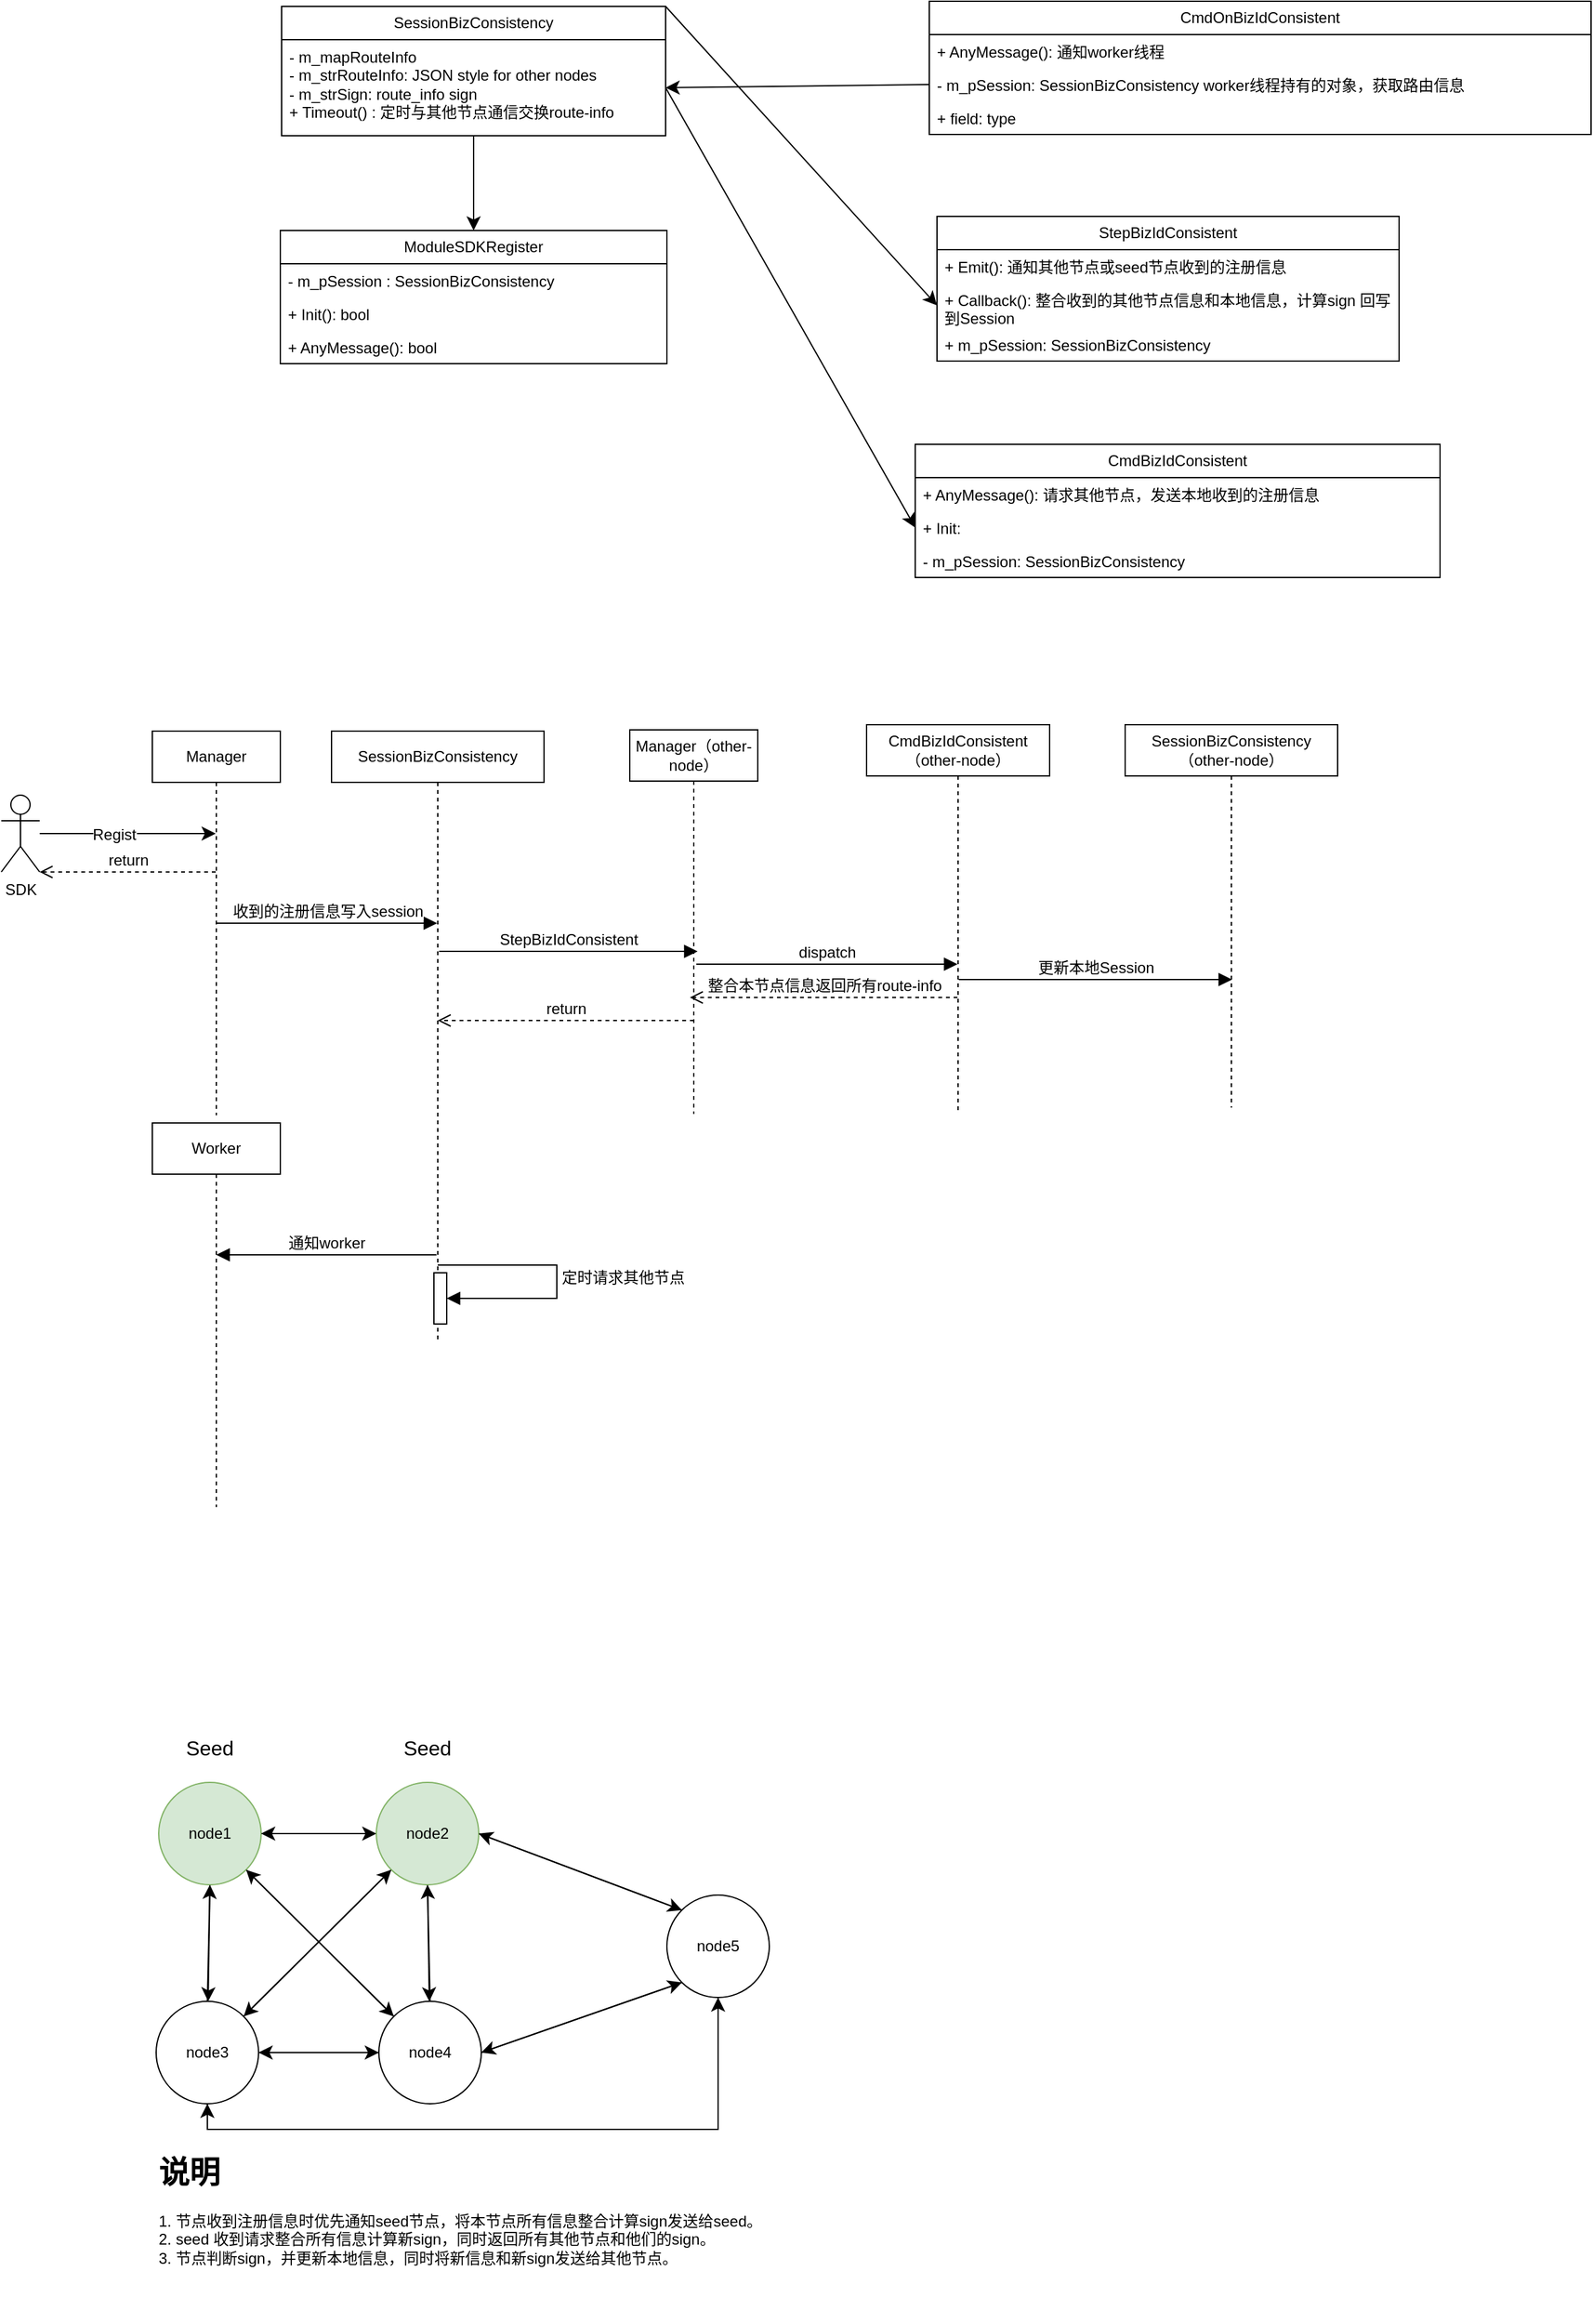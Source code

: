 <mxfile version="24.1.0" type="github">
  <diagram name="第 1 页" id="P3PRF9sL8A8i7NnSt31k">
    <mxGraphModel dx="2234" dy="1291" grid="0" gridSize="10" guides="1" tooltips="1" connect="1" arrows="1" fold="1" page="0" pageScale="1" pageWidth="827" pageHeight="1169" math="0" shadow="0">
      <root>
        <mxCell id="0" />
        <mxCell id="1" parent="0" />
        <mxCell id="kFdlLgyc5DfltvUgqAMj-2" value="ModuleSDKRegister" style="swimlane;fontStyle=0;childLayout=stackLayout;horizontal=1;startSize=26;fillColor=none;horizontalStack=0;resizeParent=1;resizeParentMax=0;resizeLast=0;collapsible=1;marginBottom=0;whiteSpace=wrap;html=1;" vertex="1" parent="1">
          <mxGeometry x="-232" y="34" width="302" height="104" as="geometry" />
        </mxCell>
        <mxCell id="kFdlLgyc5DfltvUgqAMj-3" value="- m_pSession : SessionBizConsistency" style="text;strokeColor=none;fillColor=none;align=left;verticalAlign=top;spacingLeft=4;spacingRight=4;overflow=hidden;rotatable=0;points=[[0,0.5],[1,0.5]];portConstraint=eastwest;whiteSpace=wrap;html=1;" vertex="1" parent="kFdlLgyc5DfltvUgqAMj-2">
          <mxGeometry y="26" width="302" height="26" as="geometry" />
        </mxCell>
        <mxCell id="kFdlLgyc5DfltvUgqAMj-4" value="+ Init(): bool" style="text;strokeColor=none;fillColor=none;align=left;verticalAlign=top;spacingLeft=4;spacingRight=4;overflow=hidden;rotatable=0;points=[[0,0.5],[1,0.5]];portConstraint=eastwest;whiteSpace=wrap;html=1;" vertex="1" parent="kFdlLgyc5DfltvUgqAMj-2">
          <mxGeometry y="52" width="302" height="26" as="geometry" />
        </mxCell>
        <mxCell id="kFdlLgyc5DfltvUgqAMj-5" value="+ AnyMessage(): bool" style="text;strokeColor=none;fillColor=none;align=left;verticalAlign=top;spacingLeft=4;spacingRight=4;overflow=hidden;rotatable=0;points=[[0,0.5],[1,0.5]];portConstraint=eastwest;whiteSpace=wrap;html=1;" vertex="1" parent="kFdlLgyc5DfltvUgqAMj-2">
          <mxGeometry y="78" width="302" height="26" as="geometry" />
        </mxCell>
        <mxCell id="kFdlLgyc5DfltvUgqAMj-12" style="edgeStyle=none;curved=1;rounded=0;orthogonalLoop=1;jettySize=auto;html=1;entryX=0.5;entryY=0;entryDx=0;entryDy=0;fontSize=12;startSize=8;endSize=8;" edge="1" parent="1" source="kFdlLgyc5DfltvUgqAMj-8" target="kFdlLgyc5DfltvUgqAMj-2">
          <mxGeometry relative="1" as="geometry" />
        </mxCell>
        <mxCell id="kFdlLgyc5DfltvUgqAMj-35" style="edgeStyle=none;curved=1;rounded=0;orthogonalLoop=1;jettySize=auto;html=1;exitX=1;exitY=0;exitDx=0;exitDy=0;entryX=0;entryY=0.5;entryDx=0;entryDy=0;fontSize=12;startSize=8;endSize=8;" edge="1" parent="1" source="kFdlLgyc5DfltvUgqAMj-6" target="kFdlLgyc5DfltvUgqAMj-25">
          <mxGeometry relative="1" as="geometry" />
        </mxCell>
        <mxCell id="kFdlLgyc5DfltvUgqAMj-6" value="SessionBizConsistency" style="swimlane;fontStyle=0;childLayout=stackLayout;horizontal=1;startSize=26;fillColor=none;horizontalStack=0;resizeParent=1;resizeParentMax=0;resizeLast=0;collapsible=1;marginBottom=0;whiteSpace=wrap;html=1;" vertex="1" parent="1">
          <mxGeometry x="-231" y="-141" width="300" height="101" as="geometry" />
        </mxCell>
        <mxCell id="kFdlLgyc5DfltvUgqAMj-13" value="CmdOnBizIdConsistent" style="swimlane;fontStyle=0;childLayout=stackLayout;horizontal=1;startSize=26;fillColor=none;horizontalStack=0;resizeParent=1;resizeParentMax=0;resizeLast=0;collapsible=1;marginBottom=0;whiteSpace=wrap;html=1;" vertex="1" parent="1">
          <mxGeometry x="275" y="-145" width="517" height="104" as="geometry" />
        </mxCell>
        <mxCell id="kFdlLgyc5DfltvUgqAMj-14" value="+ AnyMessage(): 通知worker线程" style="text;strokeColor=none;fillColor=none;align=left;verticalAlign=top;spacingLeft=4;spacingRight=4;overflow=hidden;rotatable=0;points=[[0,0.5],[1,0.5]];portConstraint=eastwest;whiteSpace=wrap;html=1;" vertex="1" parent="kFdlLgyc5DfltvUgqAMj-13">
          <mxGeometry y="26" width="517" height="26" as="geometry" />
        </mxCell>
        <mxCell id="kFdlLgyc5DfltvUgqAMj-15" value="- m_pSession: SessionBizConsistency worker线程持有的对象，获取路由信息" style="text;strokeColor=none;fillColor=none;align=left;verticalAlign=top;spacingLeft=4;spacingRight=4;overflow=hidden;rotatable=0;points=[[0,0.5],[1,0.5]];portConstraint=eastwest;whiteSpace=wrap;html=1;" vertex="1" parent="kFdlLgyc5DfltvUgqAMj-13">
          <mxGeometry y="52" width="517" height="26" as="geometry" />
        </mxCell>
        <mxCell id="kFdlLgyc5DfltvUgqAMj-16" value="+ field: type" style="text;strokeColor=none;fillColor=none;align=left;verticalAlign=top;spacingLeft=4;spacingRight=4;overflow=hidden;rotatable=0;points=[[0,0.5],[1,0.5]];portConstraint=eastwest;whiteSpace=wrap;html=1;" vertex="1" parent="kFdlLgyc5DfltvUgqAMj-13">
          <mxGeometry y="78" width="517" height="26" as="geometry" />
        </mxCell>
        <mxCell id="kFdlLgyc5DfltvUgqAMj-23" value="StepBizIdConsistent" style="swimlane;fontStyle=0;childLayout=stackLayout;horizontal=1;startSize=26;fillColor=none;horizontalStack=0;resizeParent=1;resizeParentMax=0;resizeLast=0;collapsible=1;marginBottom=0;whiteSpace=wrap;html=1;" vertex="1" parent="1">
          <mxGeometry x="281" y="23" width="361" height="113" as="geometry" />
        </mxCell>
        <mxCell id="kFdlLgyc5DfltvUgqAMj-24" value="+ Emit(): 通知其他节点或seed节点收到的注册信息" style="text;strokeColor=none;fillColor=none;align=left;verticalAlign=top;spacingLeft=4;spacingRight=4;overflow=hidden;rotatable=0;points=[[0,0.5],[1,0.5]];portConstraint=eastwest;whiteSpace=wrap;html=1;" vertex="1" parent="kFdlLgyc5DfltvUgqAMj-23">
          <mxGeometry y="26" width="361" height="26" as="geometry" />
        </mxCell>
        <mxCell id="kFdlLgyc5DfltvUgqAMj-25" value="+ Callback(): 整合收到的其他节点信息和本地信息，计算sign 回写到Session" style="text;strokeColor=none;fillColor=none;align=left;verticalAlign=top;spacingLeft=4;spacingRight=4;overflow=hidden;rotatable=0;points=[[0,0.5],[1,0.5]];portConstraint=eastwest;whiteSpace=wrap;html=1;" vertex="1" parent="kFdlLgyc5DfltvUgqAMj-23">
          <mxGeometry y="52" width="361" height="35" as="geometry" />
        </mxCell>
        <mxCell id="kFdlLgyc5DfltvUgqAMj-26" value="+ m_pSession: SessionBizConsistency" style="text;strokeColor=none;fillColor=none;align=left;verticalAlign=top;spacingLeft=4;spacingRight=4;overflow=hidden;rotatable=0;points=[[0,0.5],[1,0.5]];portConstraint=eastwest;whiteSpace=wrap;html=1;" vertex="1" parent="kFdlLgyc5DfltvUgqAMj-23">
          <mxGeometry y="87" width="361" height="26" as="geometry" />
        </mxCell>
        <mxCell id="kFdlLgyc5DfltvUgqAMj-27" value="CmdBizIdConsistent" style="swimlane;fontStyle=0;childLayout=stackLayout;horizontal=1;startSize=26;fillColor=none;horizontalStack=0;resizeParent=1;resizeParentMax=0;resizeLast=0;collapsible=1;marginBottom=0;whiteSpace=wrap;html=1;" vertex="1" parent="1">
          <mxGeometry x="264" y="201" width="410" height="104" as="geometry" />
        </mxCell>
        <mxCell id="kFdlLgyc5DfltvUgqAMj-28" value="+ AnyMessage(): 请求其他节点，发送本地收到的注册信息" style="text;strokeColor=none;fillColor=none;align=left;verticalAlign=top;spacingLeft=4;spacingRight=4;overflow=hidden;rotatable=0;points=[[0,0.5],[1,0.5]];portConstraint=eastwest;whiteSpace=wrap;html=1;" vertex="1" parent="kFdlLgyc5DfltvUgqAMj-27">
          <mxGeometry y="26" width="410" height="26" as="geometry" />
        </mxCell>
        <mxCell id="kFdlLgyc5DfltvUgqAMj-29" value="+ Init:" style="text;strokeColor=none;fillColor=none;align=left;verticalAlign=top;spacingLeft=4;spacingRight=4;overflow=hidden;rotatable=0;points=[[0,0.5],[1,0.5]];portConstraint=eastwest;whiteSpace=wrap;html=1;" vertex="1" parent="kFdlLgyc5DfltvUgqAMj-27">
          <mxGeometry y="52" width="410" height="26" as="geometry" />
        </mxCell>
        <mxCell id="kFdlLgyc5DfltvUgqAMj-30" value="- m_pSession: SessionBizConsistency" style="text;strokeColor=none;fillColor=none;align=left;verticalAlign=top;spacingLeft=4;spacingRight=4;overflow=hidden;rotatable=0;points=[[0,0.5],[1,0.5]];portConstraint=eastwest;whiteSpace=wrap;html=1;" vertex="1" parent="kFdlLgyc5DfltvUgqAMj-27">
          <mxGeometry y="78" width="410" height="26" as="geometry" />
        </mxCell>
        <mxCell id="kFdlLgyc5DfltvUgqAMj-31" style="edgeStyle=none;curved=1;rounded=0;orthogonalLoop=1;jettySize=auto;html=1;exitX=1;exitY=0.5;exitDx=0;exitDy=0;entryX=0;entryY=0.5;entryDx=0;entryDy=0;fontSize=12;startSize=8;endSize=8;" edge="1" parent="1" source="kFdlLgyc5DfltvUgqAMj-8" target="kFdlLgyc5DfltvUgqAMj-29">
          <mxGeometry relative="1" as="geometry" />
        </mxCell>
        <mxCell id="kFdlLgyc5DfltvUgqAMj-32" style="edgeStyle=none;curved=1;rounded=0;orthogonalLoop=1;jettySize=auto;html=1;exitX=0;exitY=0.5;exitDx=0;exitDy=0;entryX=1;entryY=0.5;entryDx=0;entryDy=0;fontSize=12;startSize=8;endSize=8;" edge="1" parent="1" source="kFdlLgyc5DfltvUgqAMj-15" target="kFdlLgyc5DfltvUgqAMj-8">
          <mxGeometry relative="1" as="geometry" />
        </mxCell>
        <mxCell id="kFdlLgyc5DfltvUgqAMj-8" value="- m_mapRouteInfo&lt;div&gt;- m_strRouteInfo: JSON style for other nodes&lt;/div&gt;&lt;div&gt;- m_strSign: route_info sign&lt;/div&gt;&lt;div&gt;+ Timeout() : 定时与其他节点通信交换route-info&lt;/div&gt;" style="text;strokeColor=none;fillColor=none;align=left;verticalAlign=top;spacingLeft=4;spacingRight=4;overflow=hidden;rotatable=0;points=[[0,0.5],[1,0.5]];portConstraint=eastwest;whiteSpace=wrap;html=1;" vertex="1" parent="1">
          <mxGeometry x="-231" y="-115" width="300" height="75" as="geometry" />
        </mxCell>
        <mxCell id="kFdlLgyc5DfltvUgqAMj-39" value="" style="edgeStyle=none;curved=1;rounded=0;orthogonalLoop=1;jettySize=auto;html=1;fontSize=12;startSize=8;endSize=8;" edge="1" parent="1" source="kFdlLgyc5DfltvUgqAMj-36" target="kFdlLgyc5DfltvUgqAMj-40">
          <mxGeometry relative="1" as="geometry">
            <mxPoint x="-345" y="505" as="targetPoint" />
          </mxGeometry>
        </mxCell>
        <mxCell id="kFdlLgyc5DfltvUgqAMj-41" value="Regist" style="edgeLabel;html=1;align=center;verticalAlign=middle;resizable=0;points=[];fontSize=12;" vertex="1" connectable="0" parent="kFdlLgyc5DfltvUgqAMj-39">
          <mxGeometry x="-0.16" y="-1" relative="1" as="geometry">
            <mxPoint as="offset" />
          </mxGeometry>
        </mxCell>
        <mxCell id="kFdlLgyc5DfltvUgqAMj-36" value="SDK" style="shape=umlActor;verticalLabelPosition=bottom;verticalAlign=top;html=1;" vertex="1" parent="1">
          <mxGeometry x="-450" y="475" width="30" height="60" as="geometry" />
        </mxCell>
        <mxCell id="kFdlLgyc5DfltvUgqAMj-40" value="Manager" style="shape=umlLifeline;perimeter=lifelinePerimeter;whiteSpace=wrap;html=1;container=1;dropTarget=0;collapsible=0;recursiveResize=0;outlineConnect=0;portConstraint=eastwest;newEdgeStyle={&quot;curved&quot;:0,&quot;rounded&quot;:0};" vertex="1" parent="1">
          <mxGeometry x="-332" y="425" width="100" height="300" as="geometry" />
        </mxCell>
        <mxCell id="kFdlLgyc5DfltvUgqAMj-42" value="SessionBizConsistency" style="shape=umlLifeline;perimeter=lifelinePerimeter;whiteSpace=wrap;html=1;container=1;dropTarget=0;collapsible=0;recursiveResize=0;outlineConnect=0;portConstraint=eastwest;newEdgeStyle={&quot;curved&quot;:0,&quot;rounded&quot;:0};" vertex="1" parent="1">
          <mxGeometry x="-192" y="425" width="166" height="478" as="geometry" />
        </mxCell>
        <mxCell id="kFdlLgyc5DfltvUgqAMj-59" value="" style="html=1;points=[[0,0,0,0,5],[0,1,0,0,-5],[1,0,0,0,5],[1,1,0,0,-5]];perimeter=orthogonalPerimeter;outlineConnect=0;targetShapes=umlLifeline;portConstraint=eastwest;newEdgeStyle={&quot;curved&quot;:0,&quot;rounded&quot;:0};" vertex="1" parent="kFdlLgyc5DfltvUgqAMj-42">
          <mxGeometry x="80" y="423" width="10" height="40" as="geometry" />
        </mxCell>
        <mxCell id="kFdlLgyc5DfltvUgqAMj-60" value="定时请求其他节点" style="html=1;align=left;spacingLeft=2;endArrow=block;rounded=0;edgeStyle=orthogonalEdgeStyle;curved=0;rounded=0;fontSize=12;startSize=8;endSize=8;" edge="1" target="kFdlLgyc5DfltvUgqAMj-59" parent="kFdlLgyc5DfltvUgqAMj-42" source="kFdlLgyc5DfltvUgqAMj-42">
          <mxGeometry relative="1" as="geometry">
            <mxPoint x="85" y="261" as="sourcePoint" />
            <Array as="points">
              <mxPoint x="176" y="417" />
              <mxPoint x="176" y="443" />
            </Array>
          </mxGeometry>
        </mxCell>
        <mxCell id="kFdlLgyc5DfltvUgqAMj-45" value="return" style="html=1;verticalAlign=bottom;endArrow=open;dashed=1;endSize=8;curved=0;rounded=0;fontSize=12;entryX=1;entryY=1;entryDx=0;entryDy=0;entryPerimeter=0;" edge="1" parent="1" source="kFdlLgyc5DfltvUgqAMj-40" target="kFdlLgyc5DfltvUgqAMj-36">
          <mxGeometry relative="1" as="geometry">
            <mxPoint x="-305" y="592" as="sourcePoint" />
            <mxPoint x="-385" y="592" as="targetPoint" />
          </mxGeometry>
        </mxCell>
        <mxCell id="kFdlLgyc5DfltvUgqAMj-46" value="收到的注册信息写入session" style="html=1;verticalAlign=bottom;endArrow=block;curved=0;rounded=0;fontSize=12;startSize=8;endSize=8;" edge="1" parent="1" source="kFdlLgyc5DfltvUgqAMj-40" target="kFdlLgyc5DfltvUgqAMj-42">
          <mxGeometry width="80" relative="1" as="geometry">
            <mxPoint x="-203" y="523" as="sourcePoint" />
            <mxPoint x="-123" y="523" as="targetPoint" />
          </mxGeometry>
        </mxCell>
        <mxCell id="kFdlLgyc5DfltvUgqAMj-47" value="StepBizIdConsistent" style="html=1;verticalAlign=bottom;endArrow=block;curved=0;rounded=0;fontSize=12;startSize=8;endSize=8;" edge="1" parent="1">
          <mxGeometry width="80" relative="1" as="geometry">
            <mxPoint x="-108" y="597" as="sourcePoint" />
            <mxPoint x="94" y="597" as="targetPoint" />
          </mxGeometry>
        </mxCell>
        <mxCell id="kFdlLgyc5DfltvUgqAMj-48" value="Manager（other-node）" style="shape=umlLifeline;perimeter=lifelinePerimeter;whiteSpace=wrap;html=1;container=1;dropTarget=0;collapsible=0;recursiveResize=0;outlineConnect=0;portConstraint=eastwest;newEdgeStyle={&quot;curved&quot;:0,&quot;rounded&quot;:0};" vertex="1" parent="1">
          <mxGeometry x="41" y="424" width="100" height="300" as="geometry" />
        </mxCell>
        <mxCell id="kFdlLgyc5DfltvUgqAMj-49" value="return" style="html=1;verticalAlign=bottom;endArrow=open;dashed=1;endSize=8;curved=0;rounded=0;fontSize=12;" edge="1" parent="1">
          <mxGeometry relative="1" as="geometry">
            <mxPoint x="91" y="651" as="sourcePoint" />
            <mxPoint x="-109" y="651" as="targetPoint" />
            <mxPoint as="offset" />
          </mxGeometry>
        </mxCell>
        <mxCell id="kFdlLgyc5DfltvUgqAMj-50" value="CmdBizIdConsistent （other-node）" style="shape=umlLifeline;perimeter=lifelinePerimeter;whiteSpace=wrap;html=1;container=1;dropTarget=0;collapsible=0;recursiveResize=0;outlineConnect=0;portConstraint=eastwest;newEdgeStyle={&quot;curved&quot;:0,&quot;rounded&quot;:0};" vertex="1" parent="1">
          <mxGeometry x="226" y="420" width="143" height="302" as="geometry" />
        </mxCell>
        <mxCell id="kFdlLgyc5DfltvUgqAMj-51" value="dispatch" style="html=1;verticalAlign=bottom;endArrow=block;curved=0;rounded=0;fontSize=12;startSize=8;endSize=8;" edge="1" parent="1" target="kFdlLgyc5DfltvUgqAMj-50">
          <mxGeometry width="80" relative="1" as="geometry">
            <mxPoint x="93" y="607" as="sourcePoint" />
            <mxPoint x="173" y="607" as="targetPoint" />
          </mxGeometry>
        </mxCell>
        <mxCell id="kFdlLgyc5DfltvUgqAMj-52" value="整合本节点信息返回所有route-info" style="html=1;verticalAlign=bottom;endArrow=open;dashed=1;endSize=8;curved=0;rounded=0;fontSize=12;" edge="1" parent="1" source="kFdlLgyc5DfltvUgqAMj-50">
          <mxGeometry x="-0.003" relative="1" as="geometry">
            <mxPoint x="260.5" y="633" as="sourcePoint" />
            <mxPoint x="88" y="633" as="targetPoint" />
            <mxPoint as="offset" />
          </mxGeometry>
        </mxCell>
        <mxCell id="kFdlLgyc5DfltvUgqAMj-55" value="SessionBizConsistency（other-node）" style="shape=umlLifeline;perimeter=lifelinePerimeter;whiteSpace=wrap;html=1;container=1;dropTarget=0;collapsible=0;recursiveResize=0;outlineConnect=0;portConstraint=eastwest;newEdgeStyle={&quot;curved&quot;:0,&quot;rounded&quot;:0};" vertex="1" parent="1">
          <mxGeometry x="428" y="420" width="166" height="299" as="geometry" />
        </mxCell>
        <mxCell id="kFdlLgyc5DfltvUgqAMj-56" value="更新本地Session" style="html=1;verticalAlign=bottom;endArrow=block;curved=0;rounded=0;fontSize=12;startSize=8;endSize=8;" edge="1" parent="1">
          <mxGeometry width="80" relative="1" as="geometry">
            <mxPoint x="298" y="619" as="sourcePoint" />
            <mxPoint x="511.5" y="619" as="targetPoint" />
          </mxGeometry>
        </mxCell>
        <mxCell id="kFdlLgyc5DfltvUgqAMj-57" value="Worker" style="shape=umlLifeline;perimeter=lifelinePerimeter;whiteSpace=wrap;html=1;container=1;dropTarget=0;collapsible=0;recursiveResize=0;outlineConnect=0;portConstraint=eastwest;newEdgeStyle={&quot;curved&quot;:0,&quot;rounded&quot;:0};" vertex="1" parent="1">
          <mxGeometry x="-332" y="731" width="100" height="300" as="geometry" />
        </mxCell>
        <mxCell id="kFdlLgyc5DfltvUgqAMj-58" value="通知worker" style="html=1;verticalAlign=bottom;endArrow=block;curved=0;rounded=0;fontSize=12;startSize=8;endSize=8;" edge="1" parent="1" target="kFdlLgyc5DfltvUgqAMj-57">
          <mxGeometry width="80" relative="1" as="geometry">
            <mxPoint x="-110" y="834" as="sourcePoint" />
            <mxPoint x="-30" y="834" as="targetPoint" />
          </mxGeometry>
        </mxCell>
        <mxCell id="kFdlLgyc5DfltvUgqAMj-66" style="edgeStyle=none;curved=1;rounded=0;orthogonalLoop=1;jettySize=auto;html=1;exitX=1;exitY=0.5;exitDx=0;exitDy=0;entryX=0;entryY=0.5;entryDx=0;entryDy=0;fontSize=12;startSize=8;endSize=8;" edge="1" parent="1" source="kFdlLgyc5DfltvUgqAMj-61" target="kFdlLgyc5DfltvUgqAMj-62">
          <mxGeometry relative="1" as="geometry" />
        </mxCell>
        <mxCell id="kFdlLgyc5DfltvUgqAMj-69" style="edgeStyle=none;curved=1;rounded=0;orthogonalLoop=1;jettySize=auto;html=1;exitX=1;exitY=1;exitDx=0;exitDy=0;fontSize=12;startSize=8;endSize=8;" edge="1" parent="1" source="kFdlLgyc5DfltvUgqAMj-61" target="kFdlLgyc5DfltvUgqAMj-64">
          <mxGeometry relative="1" as="geometry" />
        </mxCell>
        <mxCell id="kFdlLgyc5DfltvUgqAMj-70" style="edgeStyle=none;curved=1;rounded=0;orthogonalLoop=1;jettySize=auto;html=1;exitX=0.5;exitY=1;exitDx=0;exitDy=0;fontSize=12;startSize=8;endSize=8;" edge="1" parent="1" source="kFdlLgyc5DfltvUgqAMj-61" target="kFdlLgyc5DfltvUgqAMj-63">
          <mxGeometry relative="1" as="geometry" />
        </mxCell>
        <mxCell id="kFdlLgyc5DfltvUgqAMj-61" value="node1" style="ellipse;whiteSpace=wrap;html=1;aspect=fixed;fillColor=#d5e8d4;strokeColor=#82b366;" vertex="1" parent="1">
          <mxGeometry x="-327" y="1246" width="80" height="80" as="geometry" />
        </mxCell>
        <mxCell id="kFdlLgyc5DfltvUgqAMj-67" style="edgeStyle=none;curved=1;rounded=0;orthogonalLoop=1;jettySize=auto;html=1;exitX=0;exitY=0.5;exitDx=0;exitDy=0;entryX=1;entryY=0.5;entryDx=0;entryDy=0;fontSize=12;startSize=8;endSize=8;" edge="1" parent="1" source="kFdlLgyc5DfltvUgqAMj-62" target="kFdlLgyc5DfltvUgqAMj-61">
          <mxGeometry relative="1" as="geometry" />
        </mxCell>
        <mxCell id="kFdlLgyc5DfltvUgqAMj-75" style="edgeStyle=none;curved=1;rounded=0;orthogonalLoop=1;jettySize=auto;html=1;exitX=0;exitY=1;exitDx=0;exitDy=0;fontSize=12;startSize=8;endSize=8;" edge="1" parent="1" source="kFdlLgyc5DfltvUgqAMj-62" target="kFdlLgyc5DfltvUgqAMj-63">
          <mxGeometry relative="1" as="geometry" />
        </mxCell>
        <mxCell id="kFdlLgyc5DfltvUgqAMj-77" style="edgeStyle=none;curved=1;rounded=0;orthogonalLoop=1;jettySize=auto;html=1;exitX=0.5;exitY=1;exitDx=0;exitDy=0;fontSize=12;startSize=8;endSize=8;" edge="1" parent="1" source="kFdlLgyc5DfltvUgqAMj-62" target="kFdlLgyc5DfltvUgqAMj-64">
          <mxGeometry relative="1" as="geometry" />
        </mxCell>
        <mxCell id="kFdlLgyc5DfltvUgqAMj-79" style="edgeStyle=none;curved=1;rounded=0;orthogonalLoop=1;jettySize=auto;html=1;exitX=1;exitY=0.5;exitDx=0;exitDy=0;entryX=0;entryY=0;entryDx=0;entryDy=0;fontSize=12;startSize=8;endSize=8;" edge="1" parent="1" source="kFdlLgyc5DfltvUgqAMj-62" target="kFdlLgyc5DfltvUgqAMj-65">
          <mxGeometry relative="1" as="geometry" />
        </mxCell>
        <mxCell id="kFdlLgyc5DfltvUgqAMj-62" value="node2" style="ellipse;whiteSpace=wrap;html=1;aspect=fixed;fillColor=#d5e8d4;strokeColor=#82b366;" vertex="1" parent="1">
          <mxGeometry x="-157" y="1246" width="80" height="80" as="geometry" />
        </mxCell>
        <mxCell id="kFdlLgyc5DfltvUgqAMj-68" style="edgeStyle=none;curved=1;rounded=0;orthogonalLoop=1;jettySize=auto;html=1;exitX=0.5;exitY=0;exitDx=0;exitDy=0;entryX=0.5;entryY=1;entryDx=0;entryDy=0;fontSize=12;startSize=8;endSize=8;" edge="1" parent="1" source="kFdlLgyc5DfltvUgqAMj-63" target="kFdlLgyc5DfltvUgqAMj-61">
          <mxGeometry relative="1" as="geometry" />
        </mxCell>
        <mxCell id="kFdlLgyc5DfltvUgqAMj-72" style="edgeStyle=none;curved=1;rounded=0;orthogonalLoop=1;jettySize=auto;html=1;exitX=1;exitY=0.5;exitDx=0;exitDy=0;entryX=0;entryY=0.5;entryDx=0;entryDy=0;fontSize=12;startSize=8;endSize=8;" edge="1" parent="1" source="kFdlLgyc5DfltvUgqAMj-63" target="kFdlLgyc5DfltvUgqAMj-64">
          <mxGeometry relative="1" as="geometry" />
        </mxCell>
        <mxCell id="kFdlLgyc5DfltvUgqAMj-74" style="edgeStyle=none;curved=1;rounded=0;orthogonalLoop=1;jettySize=auto;html=1;exitX=1;exitY=0;exitDx=0;exitDy=0;entryX=0;entryY=1;entryDx=0;entryDy=0;fontSize=12;startSize=8;endSize=8;" edge="1" parent="1" source="kFdlLgyc5DfltvUgqAMj-63" target="kFdlLgyc5DfltvUgqAMj-62">
          <mxGeometry relative="1" as="geometry" />
        </mxCell>
        <mxCell id="kFdlLgyc5DfltvUgqAMj-83" style="edgeStyle=orthogonalEdgeStyle;rounded=0;orthogonalLoop=1;jettySize=auto;html=1;exitX=0.5;exitY=1;exitDx=0;exitDy=0;entryX=0.5;entryY=1;entryDx=0;entryDy=0;fontSize=12;startSize=8;endSize=8;" edge="1" parent="1" source="kFdlLgyc5DfltvUgqAMj-63" target="kFdlLgyc5DfltvUgqAMj-65">
          <mxGeometry relative="1" as="geometry" />
        </mxCell>
        <mxCell id="kFdlLgyc5DfltvUgqAMj-63" value="node3" style="ellipse;whiteSpace=wrap;html=1;aspect=fixed;" vertex="1" parent="1">
          <mxGeometry x="-329" y="1417" width="80" height="80" as="geometry" />
        </mxCell>
        <mxCell id="kFdlLgyc5DfltvUgqAMj-71" style="edgeStyle=none;curved=1;rounded=0;orthogonalLoop=1;jettySize=auto;html=1;exitX=0;exitY=0;exitDx=0;exitDy=0;entryX=1;entryY=1;entryDx=0;entryDy=0;fontSize=12;startSize=8;endSize=8;" edge="1" parent="1" source="kFdlLgyc5DfltvUgqAMj-64" target="kFdlLgyc5DfltvUgqAMj-61">
          <mxGeometry relative="1" as="geometry" />
        </mxCell>
        <mxCell id="kFdlLgyc5DfltvUgqAMj-73" style="edgeStyle=none;curved=1;rounded=0;orthogonalLoop=1;jettySize=auto;html=1;exitX=0;exitY=0.5;exitDx=0;exitDy=0;entryX=1;entryY=0.5;entryDx=0;entryDy=0;fontSize=12;startSize=8;endSize=8;" edge="1" parent="1" source="kFdlLgyc5DfltvUgqAMj-64" target="kFdlLgyc5DfltvUgqAMj-63">
          <mxGeometry relative="1" as="geometry" />
        </mxCell>
        <mxCell id="kFdlLgyc5DfltvUgqAMj-76" style="edgeStyle=none;curved=1;rounded=0;orthogonalLoop=1;jettySize=auto;html=1;exitX=0.5;exitY=0;exitDx=0;exitDy=0;entryX=0.5;entryY=1;entryDx=0;entryDy=0;fontSize=12;startSize=8;endSize=8;" edge="1" parent="1" source="kFdlLgyc5DfltvUgqAMj-64" target="kFdlLgyc5DfltvUgqAMj-62">
          <mxGeometry relative="1" as="geometry" />
        </mxCell>
        <mxCell id="kFdlLgyc5DfltvUgqAMj-81" style="edgeStyle=none;curved=1;rounded=0;orthogonalLoop=1;jettySize=auto;html=1;exitX=1;exitY=0.5;exitDx=0;exitDy=0;entryX=0;entryY=1;entryDx=0;entryDy=0;fontSize=12;startSize=8;endSize=8;" edge="1" parent="1" source="kFdlLgyc5DfltvUgqAMj-64" target="kFdlLgyc5DfltvUgqAMj-65">
          <mxGeometry relative="1" as="geometry" />
        </mxCell>
        <mxCell id="kFdlLgyc5DfltvUgqAMj-64" value="node4" style="ellipse;whiteSpace=wrap;html=1;aspect=fixed;" vertex="1" parent="1">
          <mxGeometry x="-155" y="1417" width="80" height="80" as="geometry" />
        </mxCell>
        <mxCell id="kFdlLgyc5DfltvUgqAMj-78" style="edgeStyle=none;curved=1;rounded=0;orthogonalLoop=1;jettySize=auto;html=1;exitX=0;exitY=0;exitDx=0;exitDy=0;entryX=1;entryY=0.5;entryDx=0;entryDy=0;fontSize=12;startSize=8;endSize=8;" edge="1" parent="1" source="kFdlLgyc5DfltvUgqAMj-65" target="kFdlLgyc5DfltvUgqAMj-62">
          <mxGeometry relative="1" as="geometry" />
        </mxCell>
        <mxCell id="kFdlLgyc5DfltvUgqAMj-82" style="edgeStyle=orthogonalEdgeStyle;rounded=0;orthogonalLoop=1;jettySize=auto;html=1;exitX=0.5;exitY=1;exitDx=0;exitDy=0;entryX=0.5;entryY=1;entryDx=0;entryDy=0;fontSize=12;startSize=8;endSize=8;" edge="1" parent="1" source="kFdlLgyc5DfltvUgqAMj-65" target="kFdlLgyc5DfltvUgqAMj-63">
          <mxGeometry relative="1" as="geometry" />
        </mxCell>
        <mxCell id="kFdlLgyc5DfltvUgqAMj-65" value="node5" style="ellipse;whiteSpace=wrap;html=1;aspect=fixed;" vertex="1" parent="1">
          <mxGeometry x="70" y="1334" width="80" height="80" as="geometry" />
        </mxCell>
        <mxCell id="kFdlLgyc5DfltvUgqAMj-80" style="edgeStyle=none;curved=1;rounded=0;orthogonalLoop=1;jettySize=auto;html=1;exitX=0;exitY=1;exitDx=0;exitDy=0;fontSize=12;startSize=8;endSize=8;entryX=1;entryY=0.5;entryDx=0;entryDy=0;" edge="1" parent="1" source="kFdlLgyc5DfltvUgqAMj-65" target="kFdlLgyc5DfltvUgqAMj-64">
          <mxGeometry relative="1" as="geometry">
            <mxPoint x="-76" y="1461" as="targetPoint" />
          </mxGeometry>
        </mxCell>
        <mxCell id="kFdlLgyc5DfltvUgqAMj-84" value="Seed" style="text;html=1;align=center;verticalAlign=middle;whiteSpace=wrap;rounded=0;fontSize=16;" vertex="1" parent="1">
          <mxGeometry x="-317" y="1204" width="60" height="30" as="geometry" />
        </mxCell>
        <mxCell id="kFdlLgyc5DfltvUgqAMj-85" value="Seed" style="text;html=1;align=center;verticalAlign=middle;whiteSpace=wrap;rounded=0;fontSize=16;" vertex="1" parent="1">
          <mxGeometry x="-147" y="1204" width="60" height="30" as="geometry" />
        </mxCell>
        <mxCell id="kFdlLgyc5DfltvUgqAMj-86" value="&lt;h1 style=&quot;margin-top: 0px;&quot;&gt;说明&lt;/h1&gt;&lt;div&gt;1. 节点收到注册信息时优先通知seed节点，将本节点所有信息整合计算sign发送给seed。&lt;/div&gt;&lt;div&gt;2. seed 收到请求整合所有信息计算新sign，同时返回所有其他节点和他们的sign。&lt;/div&gt;&lt;div&gt;3. 节点判断sign，并更新本地信息，同时将新信息和新sign发送给其他节点。&lt;/div&gt;" style="text;html=1;whiteSpace=wrap;overflow=hidden;rounded=0;" vertex="1" parent="1">
          <mxGeometry x="-329" y="1530" width="495" height="135" as="geometry" />
        </mxCell>
      </root>
    </mxGraphModel>
  </diagram>
</mxfile>
